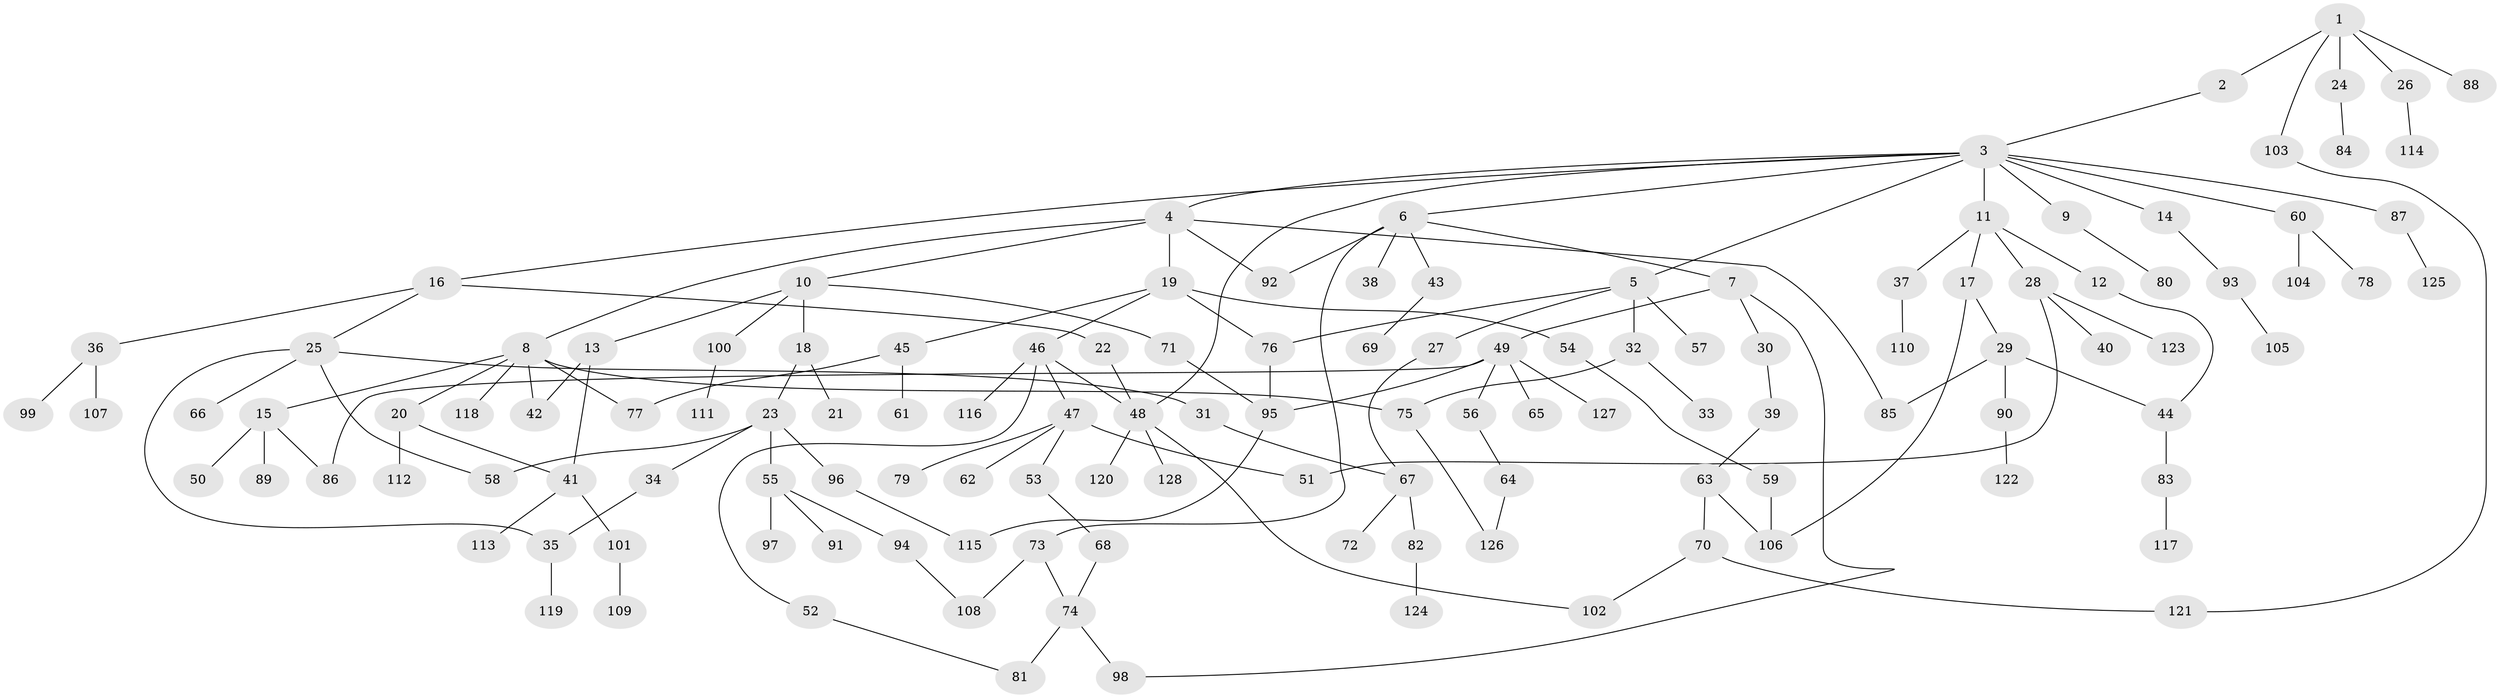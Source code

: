 // coarse degree distribution, {4: 0.1111111111111111, 2: 0.35555555555555557, 11: 0.011111111111111112, 6: 0.022222222222222223, 5: 0.07777777777777778, 1: 0.24444444444444444, 3: 0.17777777777777778}
// Generated by graph-tools (version 1.1) at 2025/48/03/04/25 22:48:58]
// undirected, 128 vertices, 154 edges
graph export_dot {
  node [color=gray90,style=filled];
  1;
  2;
  3;
  4;
  5;
  6;
  7;
  8;
  9;
  10;
  11;
  12;
  13;
  14;
  15;
  16;
  17;
  18;
  19;
  20;
  21;
  22;
  23;
  24;
  25;
  26;
  27;
  28;
  29;
  30;
  31;
  32;
  33;
  34;
  35;
  36;
  37;
  38;
  39;
  40;
  41;
  42;
  43;
  44;
  45;
  46;
  47;
  48;
  49;
  50;
  51;
  52;
  53;
  54;
  55;
  56;
  57;
  58;
  59;
  60;
  61;
  62;
  63;
  64;
  65;
  66;
  67;
  68;
  69;
  70;
  71;
  72;
  73;
  74;
  75;
  76;
  77;
  78;
  79;
  80;
  81;
  82;
  83;
  84;
  85;
  86;
  87;
  88;
  89;
  90;
  91;
  92;
  93;
  94;
  95;
  96;
  97;
  98;
  99;
  100;
  101;
  102;
  103;
  104;
  105;
  106;
  107;
  108;
  109;
  110;
  111;
  112;
  113;
  114;
  115;
  116;
  117;
  118;
  119;
  120;
  121;
  122;
  123;
  124;
  125;
  126;
  127;
  128;
  1 -- 2;
  1 -- 24;
  1 -- 26;
  1 -- 88;
  1 -- 103;
  2 -- 3;
  3 -- 4;
  3 -- 5;
  3 -- 6;
  3 -- 9;
  3 -- 11;
  3 -- 14;
  3 -- 16;
  3 -- 48;
  3 -- 60;
  3 -- 87;
  4 -- 8;
  4 -- 10;
  4 -- 19;
  4 -- 85;
  4 -- 92;
  5 -- 27;
  5 -- 32;
  5 -- 57;
  5 -- 76;
  6 -- 7;
  6 -- 38;
  6 -- 43;
  6 -- 73;
  6 -- 92;
  7 -- 30;
  7 -- 49;
  7 -- 98;
  8 -- 15;
  8 -- 20;
  8 -- 75;
  8 -- 118;
  8 -- 42;
  8 -- 77;
  9 -- 80;
  10 -- 13;
  10 -- 18;
  10 -- 71;
  10 -- 100;
  11 -- 12;
  11 -- 17;
  11 -- 28;
  11 -- 37;
  12 -- 44;
  13 -- 42;
  13 -- 41;
  14 -- 93;
  15 -- 50;
  15 -- 89;
  15 -- 86;
  16 -- 22;
  16 -- 25;
  16 -- 36;
  17 -- 29;
  17 -- 106;
  18 -- 21;
  18 -- 23;
  19 -- 45;
  19 -- 46;
  19 -- 54;
  19 -- 76;
  20 -- 41;
  20 -- 112;
  22 -- 48;
  23 -- 34;
  23 -- 55;
  23 -- 96;
  23 -- 58;
  24 -- 84;
  25 -- 31;
  25 -- 35;
  25 -- 58;
  25 -- 66;
  26 -- 114;
  27 -- 67;
  28 -- 40;
  28 -- 51;
  28 -- 123;
  29 -- 90;
  29 -- 85;
  29 -- 44;
  30 -- 39;
  31 -- 67;
  32 -- 33;
  32 -- 75;
  34 -- 35;
  35 -- 119;
  36 -- 99;
  36 -- 107;
  37 -- 110;
  39 -- 63;
  41 -- 101;
  41 -- 113;
  43 -- 69;
  44 -- 83;
  45 -- 61;
  45 -- 77;
  46 -- 47;
  46 -- 52;
  46 -- 116;
  46 -- 48;
  47 -- 53;
  47 -- 62;
  47 -- 79;
  47 -- 51;
  48 -- 102;
  48 -- 120;
  48 -- 128;
  49 -- 56;
  49 -- 65;
  49 -- 86;
  49 -- 127;
  49 -- 95;
  52 -- 81;
  53 -- 68;
  54 -- 59;
  55 -- 91;
  55 -- 94;
  55 -- 97;
  56 -- 64;
  59 -- 106;
  60 -- 78;
  60 -- 104;
  63 -- 70;
  63 -- 106;
  64 -- 126;
  67 -- 72;
  67 -- 82;
  68 -- 74;
  70 -- 121;
  70 -- 102;
  71 -- 95;
  73 -- 74;
  73 -- 108;
  74 -- 81;
  74 -- 98;
  75 -- 126;
  76 -- 95;
  82 -- 124;
  83 -- 117;
  87 -- 125;
  90 -- 122;
  93 -- 105;
  94 -- 108;
  95 -- 115;
  96 -- 115;
  100 -- 111;
  101 -- 109;
  103 -- 121;
}
